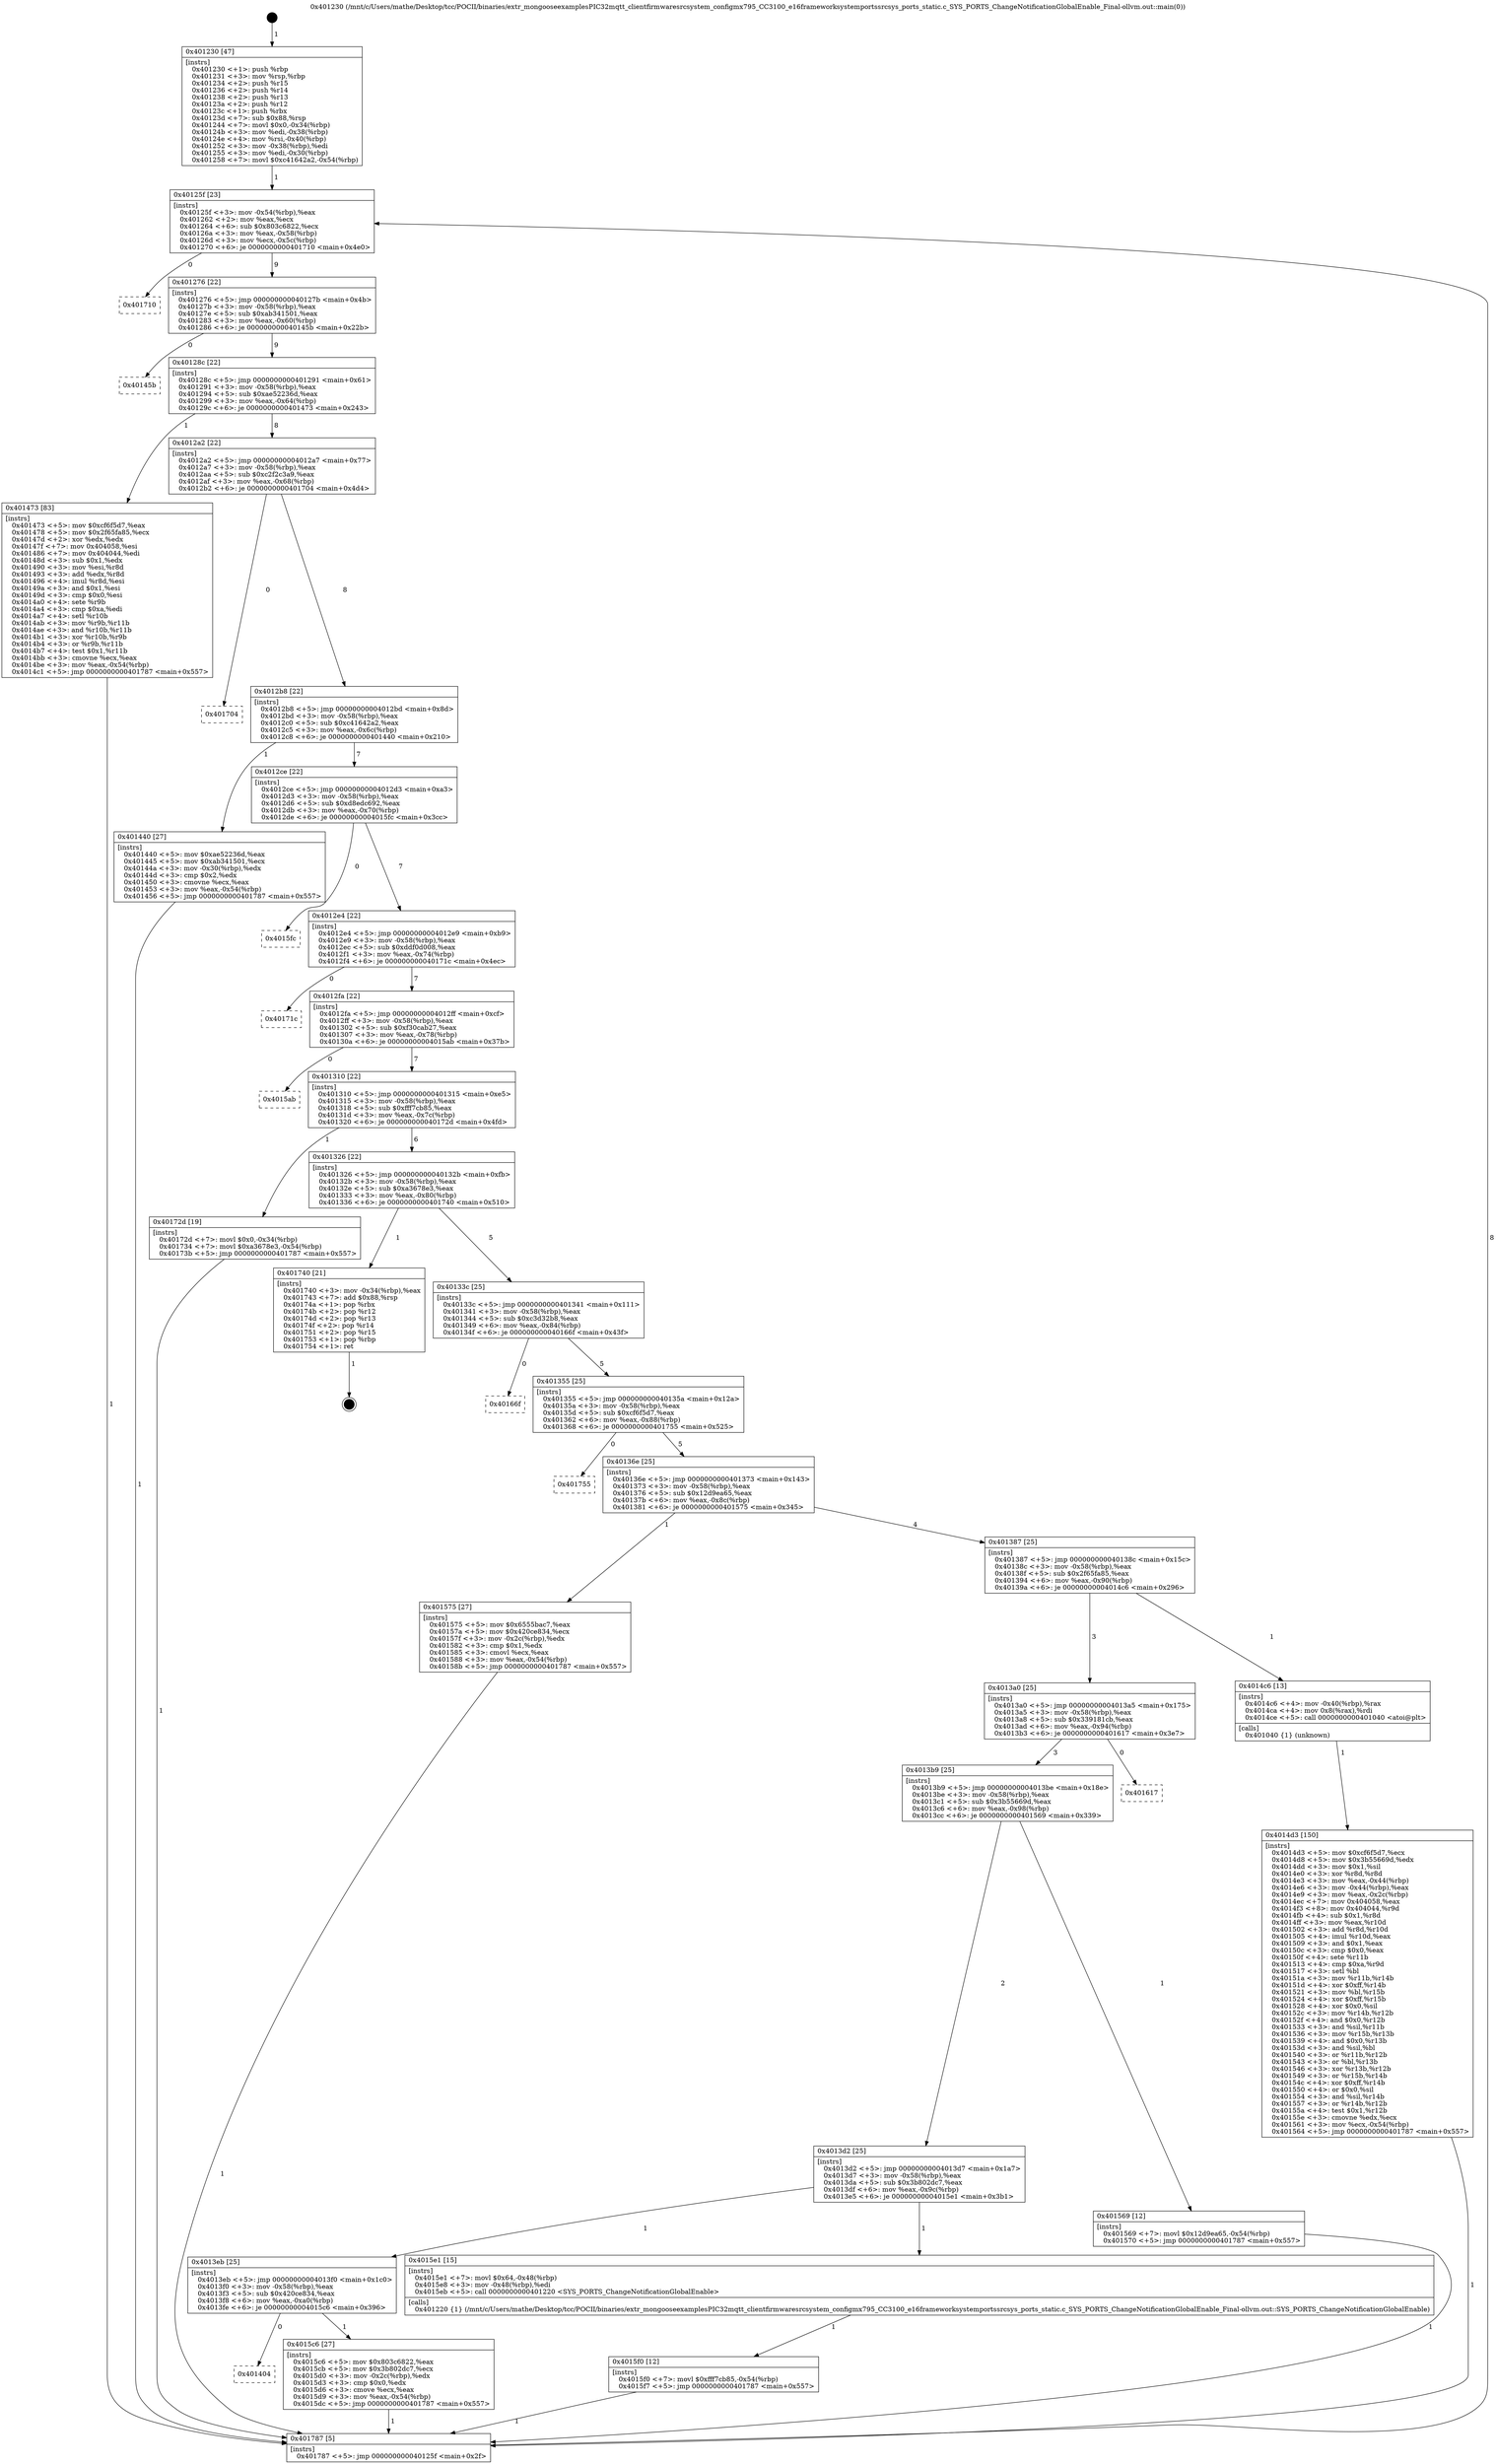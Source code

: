 digraph "0x401230" {
  label = "0x401230 (/mnt/c/Users/mathe/Desktop/tcc/POCII/binaries/extr_mongooseexamplesPIC32mqtt_clientfirmwaresrcsystem_configmx795_CC3100_e16frameworksystemportssrcsys_ports_static.c_SYS_PORTS_ChangeNotificationGlobalEnable_Final-ollvm.out::main(0))"
  labelloc = "t"
  node[shape=record]

  Entry [label="",width=0.3,height=0.3,shape=circle,fillcolor=black,style=filled]
  "0x40125f" [label="{
     0x40125f [23]\l
     | [instrs]\l
     &nbsp;&nbsp;0x40125f \<+3\>: mov -0x54(%rbp),%eax\l
     &nbsp;&nbsp;0x401262 \<+2\>: mov %eax,%ecx\l
     &nbsp;&nbsp;0x401264 \<+6\>: sub $0x803c6822,%ecx\l
     &nbsp;&nbsp;0x40126a \<+3\>: mov %eax,-0x58(%rbp)\l
     &nbsp;&nbsp;0x40126d \<+3\>: mov %ecx,-0x5c(%rbp)\l
     &nbsp;&nbsp;0x401270 \<+6\>: je 0000000000401710 \<main+0x4e0\>\l
  }"]
  "0x401710" [label="{
     0x401710\l
  }", style=dashed]
  "0x401276" [label="{
     0x401276 [22]\l
     | [instrs]\l
     &nbsp;&nbsp;0x401276 \<+5\>: jmp 000000000040127b \<main+0x4b\>\l
     &nbsp;&nbsp;0x40127b \<+3\>: mov -0x58(%rbp),%eax\l
     &nbsp;&nbsp;0x40127e \<+5\>: sub $0xab341501,%eax\l
     &nbsp;&nbsp;0x401283 \<+3\>: mov %eax,-0x60(%rbp)\l
     &nbsp;&nbsp;0x401286 \<+6\>: je 000000000040145b \<main+0x22b\>\l
  }"]
  Exit [label="",width=0.3,height=0.3,shape=circle,fillcolor=black,style=filled,peripheries=2]
  "0x40145b" [label="{
     0x40145b\l
  }", style=dashed]
  "0x40128c" [label="{
     0x40128c [22]\l
     | [instrs]\l
     &nbsp;&nbsp;0x40128c \<+5\>: jmp 0000000000401291 \<main+0x61\>\l
     &nbsp;&nbsp;0x401291 \<+3\>: mov -0x58(%rbp),%eax\l
     &nbsp;&nbsp;0x401294 \<+5\>: sub $0xae52236d,%eax\l
     &nbsp;&nbsp;0x401299 \<+3\>: mov %eax,-0x64(%rbp)\l
     &nbsp;&nbsp;0x40129c \<+6\>: je 0000000000401473 \<main+0x243\>\l
  }"]
  "0x4015f0" [label="{
     0x4015f0 [12]\l
     | [instrs]\l
     &nbsp;&nbsp;0x4015f0 \<+7\>: movl $0xfff7cb85,-0x54(%rbp)\l
     &nbsp;&nbsp;0x4015f7 \<+5\>: jmp 0000000000401787 \<main+0x557\>\l
  }"]
  "0x401473" [label="{
     0x401473 [83]\l
     | [instrs]\l
     &nbsp;&nbsp;0x401473 \<+5\>: mov $0xcf6f5d7,%eax\l
     &nbsp;&nbsp;0x401478 \<+5\>: mov $0x2f65fa85,%ecx\l
     &nbsp;&nbsp;0x40147d \<+2\>: xor %edx,%edx\l
     &nbsp;&nbsp;0x40147f \<+7\>: mov 0x404058,%esi\l
     &nbsp;&nbsp;0x401486 \<+7\>: mov 0x404044,%edi\l
     &nbsp;&nbsp;0x40148d \<+3\>: sub $0x1,%edx\l
     &nbsp;&nbsp;0x401490 \<+3\>: mov %esi,%r8d\l
     &nbsp;&nbsp;0x401493 \<+3\>: add %edx,%r8d\l
     &nbsp;&nbsp;0x401496 \<+4\>: imul %r8d,%esi\l
     &nbsp;&nbsp;0x40149a \<+3\>: and $0x1,%esi\l
     &nbsp;&nbsp;0x40149d \<+3\>: cmp $0x0,%esi\l
     &nbsp;&nbsp;0x4014a0 \<+4\>: sete %r9b\l
     &nbsp;&nbsp;0x4014a4 \<+3\>: cmp $0xa,%edi\l
     &nbsp;&nbsp;0x4014a7 \<+4\>: setl %r10b\l
     &nbsp;&nbsp;0x4014ab \<+3\>: mov %r9b,%r11b\l
     &nbsp;&nbsp;0x4014ae \<+3\>: and %r10b,%r11b\l
     &nbsp;&nbsp;0x4014b1 \<+3\>: xor %r10b,%r9b\l
     &nbsp;&nbsp;0x4014b4 \<+3\>: or %r9b,%r11b\l
     &nbsp;&nbsp;0x4014b7 \<+4\>: test $0x1,%r11b\l
     &nbsp;&nbsp;0x4014bb \<+3\>: cmovne %ecx,%eax\l
     &nbsp;&nbsp;0x4014be \<+3\>: mov %eax,-0x54(%rbp)\l
     &nbsp;&nbsp;0x4014c1 \<+5\>: jmp 0000000000401787 \<main+0x557\>\l
  }"]
  "0x4012a2" [label="{
     0x4012a2 [22]\l
     | [instrs]\l
     &nbsp;&nbsp;0x4012a2 \<+5\>: jmp 00000000004012a7 \<main+0x77\>\l
     &nbsp;&nbsp;0x4012a7 \<+3\>: mov -0x58(%rbp),%eax\l
     &nbsp;&nbsp;0x4012aa \<+5\>: sub $0xc2f2c3a9,%eax\l
     &nbsp;&nbsp;0x4012af \<+3\>: mov %eax,-0x68(%rbp)\l
     &nbsp;&nbsp;0x4012b2 \<+6\>: je 0000000000401704 \<main+0x4d4\>\l
  }"]
  "0x401404" [label="{
     0x401404\l
  }", style=dashed]
  "0x401704" [label="{
     0x401704\l
  }", style=dashed]
  "0x4012b8" [label="{
     0x4012b8 [22]\l
     | [instrs]\l
     &nbsp;&nbsp;0x4012b8 \<+5\>: jmp 00000000004012bd \<main+0x8d\>\l
     &nbsp;&nbsp;0x4012bd \<+3\>: mov -0x58(%rbp),%eax\l
     &nbsp;&nbsp;0x4012c0 \<+5\>: sub $0xc41642a2,%eax\l
     &nbsp;&nbsp;0x4012c5 \<+3\>: mov %eax,-0x6c(%rbp)\l
     &nbsp;&nbsp;0x4012c8 \<+6\>: je 0000000000401440 \<main+0x210\>\l
  }"]
  "0x4015c6" [label="{
     0x4015c6 [27]\l
     | [instrs]\l
     &nbsp;&nbsp;0x4015c6 \<+5\>: mov $0x803c6822,%eax\l
     &nbsp;&nbsp;0x4015cb \<+5\>: mov $0x3b802dc7,%ecx\l
     &nbsp;&nbsp;0x4015d0 \<+3\>: mov -0x2c(%rbp),%edx\l
     &nbsp;&nbsp;0x4015d3 \<+3\>: cmp $0x0,%edx\l
     &nbsp;&nbsp;0x4015d6 \<+3\>: cmove %ecx,%eax\l
     &nbsp;&nbsp;0x4015d9 \<+3\>: mov %eax,-0x54(%rbp)\l
     &nbsp;&nbsp;0x4015dc \<+5\>: jmp 0000000000401787 \<main+0x557\>\l
  }"]
  "0x401440" [label="{
     0x401440 [27]\l
     | [instrs]\l
     &nbsp;&nbsp;0x401440 \<+5\>: mov $0xae52236d,%eax\l
     &nbsp;&nbsp;0x401445 \<+5\>: mov $0xab341501,%ecx\l
     &nbsp;&nbsp;0x40144a \<+3\>: mov -0x30(%rbp),%edx\l
     &nbsp;&nbsp;0x40144d \<+3\>: cmp $0x2,%edx\l
     &nbsp;&nbsp;0x401450 \<+3\>: cmovne %ecx,%eax\l
     &nbsp;&nbsp;0x401453 \<+3\>: mov %eax,-0x54(%rbp)\l
     &nbsp;&nbsp;0x401456 \<+5\>: jmp 0000000000401787 \<main+0x557\>\l
  }"]
  "0x4012ce" [label="{
     0x4012ce [22]\l
     | [instrs]\l
     &nbsp;&nbsp;0x4012ce \<+5\>: jmp 00000000004012d3 \<main+0xa3\>\l
     &nbsp;&nbsp;0x4012d3 \<+3\>: mov -0x58(%rbp),%eax\l
     &nbsp;&nbsp;0x4012d6 \<+5\>: sub $0xd8edc692,%eax\l
     &nbsp;&nbsp;0x4012db \<+3\>: mov %eax,-0x70(%rbp)\l
     &nbsp;&nbsp;0x4012de \<+6\>: je 00000000004015fc \<main+0x3cc\>\l
  }"]
  "0x401787" [label="{
     0x401787 [5]\l
     | [instrs]\l
     &nbsp;&nbsp;0x401787 \<+5\>: jmp 000000000040125f \<main+0x2f\>\l
  }"]
  "0x401230" [label="{
     0x401230 [47]\l
     | [instrs]\l
     &nbsp;&nbsp;0x401230 \<+1\>: push %rbp\l
     &nbsp;&nbsp;0x401231 \<+3\>: mov %rsp,%rbp\l
     &nbsp;&nbsp;0x401234 \<+2\>: push %r15\l
     &nbsp;&nbsp;0x401236 \<+2\>: push %r14\l
     &nbsp;&nbsp;0x401238 \<+2\>: push %r13\l
     &nbsp;&nbsp;0x40123a \<+2\>: push %r12\l
     &nbsp;&nbsp;0x40123c \<+1\>: push %rbx\l
     &nbsp;&nbsp;0x40123d \<+7\>: sub $0x88,%rsp\l
     &nbsp;&nbsp;0x401244 \<+7\>: movl $0x0,-0x34(%rbp)\l
     &nbsp;&nbsp;0x40124b \<+3\>: mov %edi,-0x38(%rbp)\l
     &nbsp;&nbsp;0x40124e \<+4\>: mov %rsi,-0x40(%rbp)\l
     &nbsp;&nbsp;0x401252 \<+3\>: mov -0x38(%rbp),%edi\l
     &nbsp;&nbsp;0x401255 \<+3\>: mov %edi,-0x30(%rbp)\l
     &nbsp;&nbsp;0x401258 \<+7\>: movl $0xc41642a2,-0x54(%rbp)\l
  }"]
  "0x4013eb" [label="{
     0x4013eb [25]\l
     | [instrs]\l
     &nbsp;&nbsp;0x4013eb \<+5\>: jmp 00000000004013f0 \<main+0x1c0\>\l
     &nbsp;&nbsp;0x4013f0 \<+3\>: mov -0x58(%rbp),%eax\l
     &nbsp;&nbsp;0x4013f3 \<+5\>: sub $0x420ce834,%eax\l
     &nbsp;&nbsp;0x4013f8 \<+6\>: mov %eax,-0xa0(%rbp)\l
     &nbsp;&nbsp;0x4013fe \<+6\>: je 00000000004015c6 \<main+0x396\>\l
  }"]
  "0x4015fc" [label="{
     0x4015fc\l
  }", style=dashed]
  "0x4012e4" [label="{
     0x4012e4 [22]\l
     | [instrs]\l
     &nbsp;&nbsp;0x4012e4 \<+5\>: jmp 00000000004012e9 \<main+0xb9\>\l
     &nbsp;&nbsp;0x4012e9 \<+3\>: mov -0x58(%rbp),%eax\l
     &nbsp;&nbsp;0x4012ec \<+5\>: sub $0xddf0d008,%eax\l
     &nbsp;&nbsp;0x4012f1 \<+3\>: mov %eax,-0x74(%rbp)\l
     &nbsp;&nbsp;0x4012f4 \<+6\>: je 000000000040171c \<main+0x4ec\>\l
  }"]
  "0x4015e1" [label="{
     0x4015e1 [15]\l
     | [instrs]\l
     &nbsp;&nbsp;0x4015e1 \<+7\>: movl $0x64,-0x48(%rbp)\l
     &nbsp;&nbsp;0x4015e8 \<+3\>: mov -0x48(%rbp),%edi\l
     &nbsp;&nbsp;0x4015eb \<+5\>: call 0000000000401220 \<SYS_PORTS_ChangeNotificationGlobalEnable\>\l
     | [calls]\l
     &nbsp;&nbsp;0x401220 \{1\} (/mnt/c/Users/mathe/Desktop/tcc/POCII/binaries/extr_mongooseexamplesPIC32mqtt_clientfirmwaresrcsystem_configmx795_CC3100_e16frameworksystemportssrcsys_ports_static.c_SYS_PORTS_ChangeNotificationGlobalEnable_Final-ollvm.out::SYS_PORTS_ChangeNotificationGlobalEnable)\l
  }"]
  "0x40171c" [label="{
     0x40171c\l
  }", style=dashed]
  "0x4012fa" [label="{
     0x4012fa [22]\l
     | [instrs]\l
     &nbsp;&nbsp;0x4012fa \<+5\>: jmp 00000000004012ff \<main+0xcf\>\l
     &nbsp;&nbsp;0x4012ff \<+3\>: mov -0x58(%rbp),%eax\l
     &nbsp;&nbsp;0x401302 \<+5\>: sub $0xf30cab27,%eax\l
     &nbsp;&nbsp;0x401307 \<+3\>: mov %eax,-0x78(%rbp)\l
     &nbsp;&nbsp;0x40130a \<+6\>: je 00000000004015ab \<main+0x37b\>\l
  }"]
  "0x4013d2" [label="{
     0x4013d2 [25]\l
     | [instrs]\l
     &nbsp;&nbsp;0x4013d2 \<+5\>: jmp 00000000004013d7 \<main+0x1a7\>\l
     &nbsp;&nbsp;0x4013d7 \<+3\>: mov -0x58(%rbp),%eax\l
     &nbsp;&nbsp;0x4013da \<+5\>: sub $0x3b802dc7,%eax\l
     &nbsp;&nbsp;0x4013df \<+6\>: mov %eax,-0x9c(%rbp)\l
     &nbsp;&nbsp;0x4013e5 \<+6\>: je 00000000004015e1 \<main+0x3b1\>\l
  }"]
  "0x4015ab" [label="{
     0x4015ab\l
  }", style=dashed]
  "0x401310" [label="{
     0x401310 [22]\l
     | [instrs]\l
     &nbsp;&nbsp;0x401310 \<+5\>: jmp 0000000000401315 \<main+0xe5\>\l
     &nbsp;&nbsp;0x401315 \<+3\>: mov -0x58(%rbp),%eax\l
     &nbsp;&nbsp;0x401318 \<+5\>: sub $0xfff7cb85,%eax\l
     &nbsp;&nbsp;0x40131d \<+3\>: mov %eax,-0x7c(%rbp)\l
     &nbsp;&nbsp;0x401320 \<+6\>: je 000000000040172d \<main+0x4fd\>\l
  }"]
  "0x401569" [label="{
     0x401569 [12]\l
     | [instrs]\l
     &nbsp;&nbsp;0x401569 \<+7\>: movl $0x12d9ea65,-0x54(%rbp)\l
     &nbsp;&nbsp;0x401570 \<+5\>: jmp 0000000000401787 \<main+0x557\>\l
  }"]
  "0x40172d" [label="{
     0x40172d [19]\l
     | [instrs]\l
     &nbsp;&nbsp;0x40172d \<+7\>: movl $0x0,-0x34(%rbp)\l
     &nbsp;&nbsp;0x401734 \<+7\>: movl $0xa3678e3,-0x54(%rbp)\l
     &nbsp;&nbsp;0x40173b \<+5\>: jmp 0000000000401787 \<main+0x557\>\l
  }"]
  "0x401326" [label="{
     0x401326 [22]\l
     | [instrs]\l
     &nbsp;&nbsp;0x401326 \<+5\>: jmp 000000000040132b \<main+0xfb\>\l
     &nbsp;&nbsp;0x40132b \<+3\>: mov -0x58(%rbp),%eax\l
     &nbsp;&nbsp;0x40132e \<+5\>: sub $0xa3678e3,%eax\l
     &nbsp;&nbsp;0x401333 \<+3\>: mov %eax,-0x80(%rbp)\l
     &nbsp;&nbsp;0x401336 \<+6\>: je 0000000000401740 \<main+0x510\>\l
  }"]
  "0x4013b9" [label="{
     0x4013b9 [25]\l
     | [instrs]\l
     &nbsp;&nbsp;0x4013b9 \<+5\>: jmp 00000000004013be \<main+0x18e\>\l
     &nbsp;&nbsp;0x4013be \<+3\>: mov -0x58(%rbp),%eax\l
     &nbsp;&nbsp;0x4013c1 \<+5\>: sub $0x3b55669d,%eax\l
     &nbsp;&nbsp;0x4013c6 \<+6\>: mov %eax,-0x98(%rbp)\l
     &nbsp;&nbsp;0x4013cc \<+6\>: je 0000000000401569 \<main+0x339\>\l
  }"]
  "0x401740" [label="{
     0x401740 [21]\l
     | [instrs]\l
     &nbsp;&nbsp;0x401740 \<+3\>: mov -0x34(%rbp),%eax\l
     &nbsp;&nbsp;0x401743 \<+7\>: add $0x88,%rsp\l
     &nbsp;&nbsp;0x40174a \<+1\>: pop %rbx\l
     &nbsp;&nbsp;0x40174b \<+2\>: pop %r12\l
     &nbsp;&nbsp;0x40174d \<+2\>: pop %r13\l
     &nbsp;&nbsp;0x40174f \<+2\>: pop %r14\l
     &nbsp;&nbsp;0x401751 \<+2\>: pop %r15\l
     &nbsp;&nbsp;0x401753 \<+1\>: pop %rbp\l
     &nbsp;&nbsp;0x401754 \<+1\>: ret\l
  }"]
  "0x40133c" [label="{
     0x40133c [25]\l
     | [instrs]\l
     &nbsp;&nbsp;0x40133c \<+5\>: jmp 0000000000401341 \<main+0x111\>\l
     &nbsp;&nbsp;0x401341 \<+3\>: mov -0x58(%rbp),%eax\l
     &nbsp;&nbsp;0x401344 \<+5\>: sub $0xc3d32b8,%eax\l
     &nbsp;&nbsp;0x401349 \<+6\>: mov %eax,-0x84(%rbp)\l
     &nbsp;&nbsp;0x40134f \<+6\>: je 000000000040166f \<main+0x43f\>\l
  }"]
  "0x401617" [label="{
     0x401617\l
  }", style=dashed]
  "0x40166f" [label="{
     0x40166f\l
  }", style=dashed]
  "0x401355" [label="{
     0x401355 [25]\l
     | [instrs]\l
     &nbsp;&nbsp;0x401355 \<+5\>: jmp 000000000040135a \<main+0x12a\>\l
     &nbsp;&nbsp;0x40135a \<+3\>: mov -0x58(%rbp),%eax\l
     &nbsp;&nbsp;0x40135d \<+5\>: sub $0xcf6f5d7,%eax\l
     &nbsp;&nbsp;0x401362 \<+6\>: mov %eax,-0x88(%rbp)\l
     &nbsp;&nbsp;0x401368 \<+6\>: je 0000000000401755 \<main+0x525\>\l
  }"]
  "0x4014d3" [label="{
     0x4014d3 [150]\l
     | [instrs]\l
     &nbsp;&nbsp;0x4014d3 \<+5\>: mov $0xcf6f5d7,%ecx\l
     &nbsp;&nbsp;0x4014d8 \<+5\>: mov $0x3b55669d,%edx\l
     &nbsp;&nbsp;0x4014dd \<+3\>: mov $0x1,%sil\l
     &nbsp;&nbsp;0x4014e0 \<+3\>: xor %r8d,%r8d\l
     &nbsp;&nbsp;0x4014e3 \<+3\>: mov %eax,-0x44(%rbp)\l
     &nbsp;&nbsp;0x4014e6 \<+3\>: mov -0x44(%rbp),%eax\l
     &nbsp;&nbsp;0x4014e9 \<+3\>: mov %eax,-0x2c(%rbp)\l
     &nbsp;&nbsp;0x4014ec \<+7\>: mov 0x404058,%eax\l
     &nbsp;&nbsp;0x4014f3 \<+8\>: mov 0x404044,%r9d\l
     &nbsp;&nbsp;0x4014fb \<+4\>: sub $0x1,%r8d\l
     &nbsp;&nbsp;0x4014ff \<+3\>: mov %eax,%r10d\l
     &nbsp;&nbsp;0x401502 \<+3\>: add %r8d,%r10d\l
     &nbsp;&nbsp;0x401505 \<+4\>: imul %r10d,%eax\l
     &nbsp;&nbsp;0x401509 \<+3\>: and $0x1,%eax\l
     &nbsp;&nbsp;0x40150c \<+3\>: cmp $0x0,%eax\l
     &nbsp;&nbsp;0x40150f \<+4\>: sete %r11b\l
     &nbsp;&nbsp;0x401513 \<+4\>: cmp $0xa,%r9d\l
     &nbsp;&nbsp;0x401517 \<+3\>: setl %bl\l
     &nbsp;&nbsp;0x40151a \<+3\>: mov %r11b,%r14b\l
     &nbsp;&nbsp;0x40151d \<+4\>: xor $0xff,%r14b\l
     &nbsp;&nbsp;0x401521 \<+3\>: mov %bl,%r15b\l
     &nbsp;&nbsp;0x401524 \<+4\>: xor $0xff,%r15b\l
     &nbsp;&nbsp;0x401528 \<+4\>: xor $0x0,%sil\l
     &nbsp;&nbsp;0x40152c \<+3\>: mov %r14b,%r12b\l
     &nbsp;&nbsp;0x40152f \<+4\>: and $0x0,%r12b\l
     &nbsp;&nbsp;0x401533 \<+3\>: and %sil,%r11b\l
     &nbsp;&nbsp;0x401536 \<+3\>: mov %r15b,%r13b\l
     &nbsp;&nbsp;0x401539 \<+4\>: and $0x0,%r13b\l
     &nbsp;&nbsp;0x40153d \<+3\>: and %sil,%bl\l
     &nbsp;&nbsp;0x401540 \<+3\>: or %r11b,%r12b\l
     &nbsp;&nbsp;0x401543 \<+3\>: or %bl,%r13b\l
     &nbsp;&nbsp;0x401546 \<+3\>: xor %r13b,%r12b\l
     &nbsp;&nbsp;0x401549 \<+3\>: or %r15b,%r14b\l
     &nbsp;&nbsp;0x40154c \<+4\>: xor $0xff,%r14b\l
     &nbsp;&nbsp;0x401550 \<+4\>: or $0x0,%sil\l
     &nbsp;&nbsp;0x401554 \<+3\>: and %sil,%r14b\l
     &nbsp;&nbsp;0x401557 \<+3\>: or %r14b,%r12b\l
     &nbsp;&nbsp;0x40155a \<+4\>: test $0x1,%r12b\l
     &nbsp;&nbsp;0x40155e \<+3\>: cmovne %edx,%ecx\l
     &nbsp;&nbsp;0x401561 \<+3\>: mov %ecx,-0x54(%rbp)\l
     &nbsp;&nbsp;0x401564 \<+5\>: jmp 0000000000401787 \<main+0x557\>\l
  }"]
  "0x401755" [label="{
     0x401755\l
  }", style=dashed]
  "0x40136e" [label="{
     0x40136e [25]\l
     | [instrs]\l
     &nbsp;&nbsp;0x40136e \<+5\>: jmp 0000000000401373 \<main+0x143\>\l
     &nbsp;&nbsp;0x401373 \<+3\>: mov -0x58(%rbp),%eax\l
     &nbsp;&nbsp;0x401376 \<+5\>: sub $0x12d9ea65,%eax\l
     &nbsp;&nbsp;0x40137b \<+6\>: mov %eax,-0x8c(%rbp)\l
     &nbsp;&nbsp;0x401381 \<+6\>: je 0000000000401575 \<main+0x345\>\l
  }"]
  "0x4013a0" [label="{
     0x4013a0 [25]\l
     | [instrs]\l
     &nbsp;&nbsp;0x4013a0 \<+5\>: jmp 00000000004013a5 \<main+0x175\>\l
     &nbsp;&nbsp;0x4013a5 \<+3\>: mov -0x58(%rbp),%eax\l
     &nbsp;&nbsp;0x4013a8 \<+5\>: sub $0x339181cb,%eax\l
     &nbsp;&nbsp;0x4013ad \<+6\>: mov %eax,-0x94(%rbp)\l
     &nbsp;&nbsp;0x4013b3 \<+6\>: je 0000000000401617 \<main+0x3e7\>\l
  }"]
  "0x401575" [label="{
     0x401575 [27]\l
     | [instrs]\l
     &nbsp;&nbsp;0x401575 \<+5\>: mov $0x6555bac7,%eax\l
     &nbsp;&nbsp;0x40157a \<+5\>: mov $0x420ce834,%ecx\l
     &nbsp;&nbsp;0x40157f \<+3\>: mov -0x2c(%rbp),%edx\l
     &nbsp;&nbsp;0x401582 \<+3\>: cmp $0x1,%edx\l
     &nbsp;&nbsp;0x401585 \<+3\>: cmovl %ecx,%eax\l
     &nbsp;&nbsp;0x401588 \<+3\>: mov %eax,-0x54(%rbp)\l
     &nbsp;&nbsp;0x40158b \<+5\>: jmp 0000000000401787 \<main+0x557\>\l
  }"]
  "0x401387" [label="{
     0x401387 [25]\l
     | [instrs]\l
     &nbsp;&nbsp;0x401387 \<+5\>: jmp 000000000040138c \<main+0x15c\>\l
     &nbsp;&nbsp;0x40138c \<+3\>: mov -0x58(%rbp),%eax\l
     &nbsp;&nbsp;0x40138f \<+5\>: sub $0x2f65fa85,%eax\l
     &nbsp;&nbsp;0x401394 \<+6\>: mov %eax,-0x90(%rbp)\l
     &nbsp;&nbsp;0x40139a \<+6\>: je 00000000004014c6 \<main+0x296\>\l
  }"]
  "0x4014c6" [label="{
     0x4014c6 [13]\l
     | [instrs]\l
     &nbsp;&nbsp;0x4014c6 \<+4\>: mov -0x40(%rbp),%rax\l
     &nbsp;&nbsp;0x4014ca \<+4\>: mov 0x8(%rax),%rdi\l
     &nbsp;&nbsp;0x4014ce \<+5\>: call 0000000000401040 \<atoi@plt\>\l
     | [calls]\l
     &nbsp;&nbsp;0x401040 \{1\} (unknown)\l
  }"]
  Entry -> "0x401230" [label=" 1"]
  "0x40125f" -> "0x401710" [label=" 0"]
  "0x40125f" -> "0x401276" [label=" 9"]
  "0x401740" -> Exit [label=" 1"]
  "0x401276" -> "0x40145b" [label=" 0"]
  "0x401276" -> "0x40128c" [label=" 9"]
  "0x40172d" -> "0x401787" [label=" 1"]
  "0x40128c" -> "0x401473" [label=" 1"]
  "0x40128c" -> "0x4012a2" [label=" 8"]
  "0x4015f0" -> "0x401787" [label=" 1"]
  "0x4012a2" -> "0x401704" [label=" 0"]
  "0x4012a2" -> "0x4012b8" [label=" 8"]
  "0x4015e1" -> "0x4015f0" [label=" 1"]
  "0x4012b8" -> "0x401440" [label=" 1"]
  "0x4012b8" -> "0x4012ce" [label=" 7"]
  "0x401440" -> "0x401787" [label=" 1"]
  "0x401230" -> "0x40125f" [label=" 1"]
  "0x401787" -> "0x40125f" [label=" 8"]
  "0x401473" -> "0x401787" [label=" 1"]
  "0x4015c6" -> "0x401787" [label=" 1"]
  "0x4012ce" -> "0x4015fc" [label=" 0"]
  "0x4012ce" -> "0x4012e4" [label=" 7"]
  "0x4013eb" -> "0x4015c6" [label=" 1"]
  "0x4012e4" -> "0x40171c" [label=" 0"]
  "0x4012e4" -> "0x4012fa" [label=" 7"]
  "0x4013eb" -> "0x401404" [label=" 0"]
  "0x4012fa" -> "0x4015ab" [label=" 0"]
  "0x4012fa" -> "0x401310" [label=" 7"]
  "0x4013d2" -> "0x4015e1" [label=" 1"]
  "0x401310" -> "0x40172d" [label=" 1"]
  "0x401310" -> "0x401326" [label=" 6"]
  "0x4013d2" -> "0x4013eb" [label=" 1"]
  "0x401326" -> "0x401740" [label=" 1"]
  "0x401326" -> "0x40133c" [label=" 5"]
  "0x401569" -> "0x401787" [label=" 1"]
  "0x40133c" -> "0x40166f" [label=" 0"]
  "0x40133c" -> "0x401355" [label=" 5"]
  "0x4013b9" -> "0x4013d2" [label=" 2"]
  "0x401355" -> "0x401755" [label=" 0"]
  "0x401355" -> "0x40136e" [label=" 5"]
  "0x401575" -> "0x401787" [label=" 1"]
  "0x40136e" -> "0x401575" [label=" 1"]
  "0x40136e" -> "0x401387" [label=" 4"]
  "0x4013a0" -> "0x4013b9" [label=" 3"]
  "0x401387" -> "0x4014c6" [label=" 1"]
  "0x401387" -> "0x4013a0" [label=" 3"]
  "0x4014c6" -> "0x4014d3" [label=" 1"]
  "0x4014d3" -> "0x401787" [label=" 1"]
  "0x4013b9" -> "0x401569" [label=" 1"]
  "0x4013a0" -> "0x401617" [label=" 0"]
}
